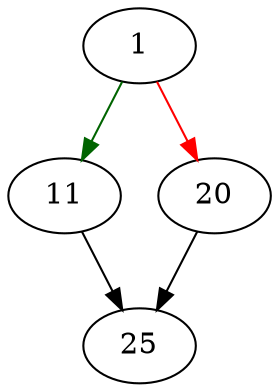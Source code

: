 strict digraph "pcache1FreePage" {
	// Node definitions.
	1 [entry=true];
	11;
	20;
	25;

	// Edge definitions.
	1 -> 11 [
		color=darkgreen
		cond=true
	];
	1 -> 20 [
		color=red
		cond=false
	];
	11 -> 25;
	20 -> 25;
}